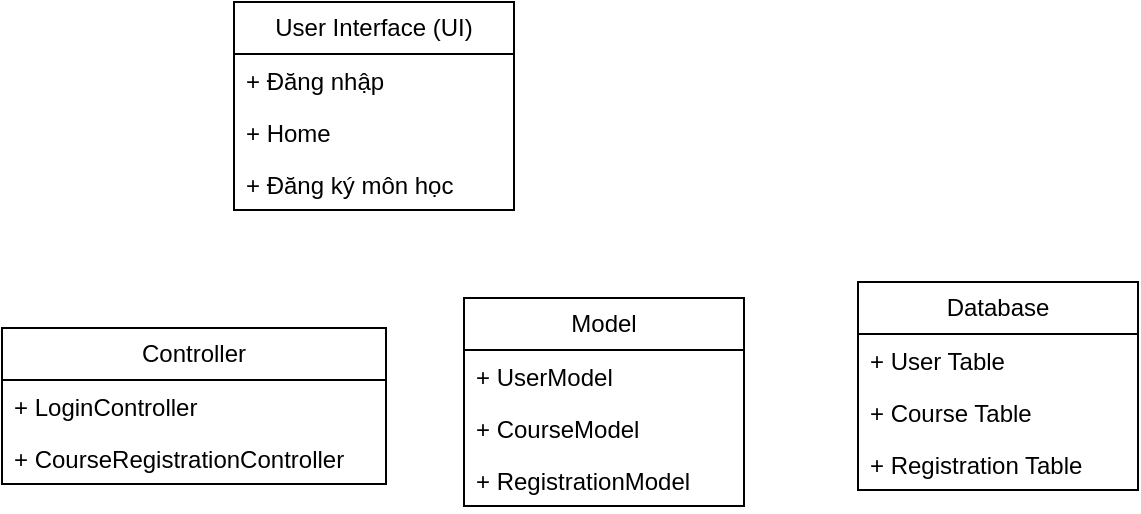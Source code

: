 <mxfile version="24.7.0" type="device" pages="3">
  <diagram name="soDoKhoi" id="825k5YuukQqNK1EB7mhA">
    <mxGraphModel dx="672" dy="396" grid="0" gridSize="10" guides="1" tooltips="1" connect="1" arrows="1" fold="1" page="1" pageScale="1" pageWidth="850" pageHeight="1100" math="0" shadow="0">
      <root>
        <mxCell id="0" />
        <mxCell id="1" parent="0" />
        <mxCell id="Es9PebtmcyTUUfN210rs-2" value="User Interface (UI)" style="swimlane;fontStyle=0;childLayout=stackLayout;horizontal=1;startSize=26;fillColor=none;horizontalStack=0;resizeParent=1;resizeParentMax=0;resizeLast=0;collapsible=1;marginBottom=0;whiteSpace=wrap;html=1;" vertex="1" parent="1">
          <mxGeometry x="147" y="245" width="140" height="104" as="geometry" />
        </mxCell>
        <mxCell id="Es9PebtmcyTUUfN210rs-3" value="+ Đăng nhập" style="text;strokeColor=none;fillColor=none;align=left;verticalAlign=top;spacingLeft=4;spacingRight=4;overflow=hidden;rotatable=0;points=[[0,0.5],[1,0.5]];portConstraint=eastwest;whiteSpace=wrap;html=1;" vertex="1" parent="Es9PebtmcyTUUfN210rs-2">
          <mxGeometry y="26" width="140" height="26" as="geometry" />
        </mxCell>
        <mxCell id="Es9PebtmcyTUUfN210rs-4" value="+ Home" style="text;strokeColor=none;fillColor=none;align=left;verticalAlign=top;spacingLeft=4;spacingRight=4;overflow=hidden;rotatable=0;points=[[0,0.5],[1,0.5]];portConstraint=eastwest;whiteSpace=wrap;html=1;" vertex="1" parent="Es9PebtmcyTUUfN210rs-2">
          <mxGeometry y="52" width="140" height="26" as="geometry" />
        </mxCell>
        <mxCell id="Es9PebtmcyTUUfN210rs-5" value="+&amp;nbsp;Đăng ký môn học" style="text;strokeColor=none;fillColor=none;align=left;verticalAlign=top;spacingLeft=4;spacingRight=4;overflow=hidden;rotatable=0;points=[[0,0.5],[1,0.5]];portConstraint=eastwest;whiteSpace=wrap;html=1;" vertex="1" parent="Es9PebtmcyTUUfN210rs-2">
          <mxGeometry y="78" width="140" height="26" as="geometry" />
        </mxCell>
        <mxCell id="Es9PebtmcyTUUfN210rs-6" value="Controller" style="swimlane;fontStyle=0;childLayout=stackLayout;horizontal=1;startSize=26;fillColor=none;horizontalStack=0;resizeParent=1;resizeParentMax=0;resizeLast=0;collapsible=1;marginBottom=0;whiteSpace=wrap;html=1;" vertex="1" parent="1">
          <mxGeometry x="31" y="408" width="192" height="78" as="geometry" />
        </mxCell>
        <mxCell id="Es9PebtmcyTUUfN210rs-7" value="+&amp;nbsp;LoginController" style="text;strokeColor=none;fillColor=none;align=left;verticalAlign=top;spacingLeft=4;spacingRight=4;overflow=hidden;rotatable=0;points=[[0,0.5],[1,0.5]];portConstraint=eastwest;whiteSpace=wrap;html=1;" vertex="1" parent="Es9PebtmcyTUUfN210rs-6">
          <mxGeometry y="26" width="192" height="26" as="geometry" />
        </mxCell>
        <mxCell id="Es9PebtmcyTUUfN210rs-9" value="+&amp;nbsp;CourseRegistrationController" style="text;strokeColor=none;fillColor=none;align=left;verticalAlign=top;spacingLeft=4;spacingRight=4;overflow=hidden;rotatable=0;points=[[0,0.5],[1,0.5]];portConstraint=eastwest;whiteSpace=wrap;html=1;" vertex="1" parent="Es9PebtmcyTUUfN210rs-6">
          <mxGeometry y="52" width="192" height="26" as="geometry" />
        </mxCell>
        <mxCell id="Es9PebtmcyTUUfN210rs-10" value="Model" style="swimlane;fontStyle=0;childLayout=stackLayout;horizontal=1;startSize=26;fillColor=none;horizontalStack=0;resizeParent=1;resizeParentMax=0;resizeLast=0;collapsible=1;marginBottom=0;whiteSpace=wrap;html=1;" vertex="1" parent="1">
          <mxGeometry x="262" y="393" width="140" height="104" as="geometry" />
        </mxCell>
        <mxCell id="Es9PebtmcyTUUfN210rs-11" value="+&amp;nbsp;UserModel" style="text;strokeColor=none;fillColor=none;align=left;verticalAlign=top;spacingLeft=4;spacingRight=4;overflow=hidden;rotatable=0;points=[[0,0.5],[1,0.5]];portConstraint=eastwest;whiteSpace=wrap;html=1;" vertex="1" parent="Es9PebtmcyTUUfN210rs-10">
          <mxGeometry y="26" width="140" height="26" as="geometry" />
        </mxCell>
        <mxCell id="Es9PebtmcyTUUfN210rs-12" value="+&amp;nbsp;CourseModel" style="text;strokeColor=none;fillColor=none;align=left;verticalAlign=top;spacingLeft=4;spacingRight=4;overflow=hidden;rotatable=0;points=[[0,0.5],[1,0.5]];portConstraint=eastwest;whiteSpace=wrap;html=1;" vertex="1" parent="Es9PebtmcyTUUfN210rs-10">
          <mxGeometry y="52" width="140" height="26" as="geometry" />
        </mxCell>
        <mxCell id="Es9PebtmcyTUUfN210rs-13" value="+&amp;nbsp;RegistrationModel" style="text;strokeColor=none;fillColor=none;align=left;verticalAlign=top;spacingLeft=4;spacingRight=4;overflow=hidden;rotatable=0;points=[[0,0.5],[1,0.5]];portConstraint=eastwest;whiteSpace=wrap;html=1;" vertex="1" parent="Es9PebtmcyTUUfN210rs-10">
          <mxGeometry y="78" width="140" height="26" as="geometry" />
        </mxCell>
        <mxCell id="Es9PebtmcyTUUfN210rs-14" value="Database" style="swimlane;fontStyle=0;childLayout=stackLayout;horizontal=1;startSize=26;fillColor=none;horizontalStack=0;resizeParent=1;resizeParentMax=0;resizeLast=0;collapsible=1;marginBottom=0;whiteSpace=wrap;html=1;" vertex="1" parent="1">
          <mxGeometry x="459" y="385" width="140" height="104" as="geometry" />
        </mxCell>
        <mxCell id="Es9PebtmcyTUUfN210rs-15" value="+&amp;nbsp;User Table" style="text;strokeColor=none;fillColor=none;align=left;verticalAlign=top;spacingLeft=4;spacingRight=4;overflow=hidden;rotatable=0;points=[[0,0.5],[1,0.5]];portConstraint=eastwest;whiteSpace=wrap;html=1;" vertex="1" parent="Es9PebtmcyTUUfN210rs-14">
          <mxGeometry y="26" width="140" height="26" as="geometry" />
        </mxCell>
        <mxCell id="Es9PebtmcyTUUfN210rs-16" value="+&amp;nbsp;Course Table" style="text;strokeColor=none;fillColor=none;align=left;verticalAlign=top;spacingLeft=4;spacingRight=4;overflow=hidden;rotatable=0;points=[[0,0.5],[1,0.5]];portConstraint=eastwest;whiteSpace=wrap;html=1;" vertex="1" parent="Es9PebtmcyTUUfN210rs-14">
          <mxGeometry y="52" width="140" height="26" as="geometry" />
        </mxCell>
        <mxCell id="Es9PebtmcyTUUfN210rs-17" value="+&amp;nbsp;Registration Table" style="text;strokeColor=none;fillColor=none;align=left;verticalAlign=top;spacingLeft=4;spacingRight=4;overflow=hidden;rotatable=0;points=[[0,0.5],[1,0.5]];portConstraint=eastwest;whiteSpace=wrap;html=1;" vertex="1" parent="Es9PebtmcyTUUfN210rs-14">
          <mxGeometry y="78" width="140" height="26" as="geometry" />
        </mxCell>
      </root>
    </mxGraphModel>
  </diagram>
  <diagram id="-YT2uYRtrVFHAGYSWa5B" name="soDoLop">
    <mxGraphModel dx="903" dy="543" grid="0" gridSize="10" guides="1" tooltips="1" connect="1" arrows="1" fold="1" page="1" pageScale="1" pageWidth="850" pageHeight="1100" math="0" shadow="0">
      <root>
        <mxCell id="0" />
        <mxCell id="1" parent="0" />
        <mxCell id="tRkOfZTtavaX8Xs4MPfi-1" value="UserModel" style="swimlane;fontStyle=1;align=center;verticalAlign=top;childLayout=stackLayout;horizontal=1;startSize=26;horizontalStack=0;resizeParent=1;resizeParentMax=0;resizeLast=0;collapsible=1;marginBottom=0;whiteSpace=wrap;html=1;" vertex="1" parent="1">
          <mxGeometry x="181" y="196" width="160" height="190" as="geometry" />
        </mxCell>
        <mxCell id="tRkOfZTtavaX8Xs4MPfi-2" value="+ id" style="text;strokeColor=none;fillColor=none;align=left;verticalAlign=top;spacingLeft=4;spacingRight=4;overflow=hidden;rotatable=0;points=[[0,0.5],[1,0.5]];portConstraint=eastwest;whiteSpace=wrap;html=1;" vertex="1" parent="tRkOfZTtavaX8Xs4MPfi-1">
          <mxGeometry y="26" width="160" height="26" as="geometry" />
        </mxCell>
        <mxCell id="tRkOfZTtavaX8Xs4MPfi-8" value="+ email" style="text;strokeColor=none;fillColor=none;align=left;verticalAlign=top;spacingLeft=4;spacingRight=4;overflow=hidden;rotatable=0;points=[[0,0.5],[1,0.5]];portConstraint=eastwest;whiteSpace=wrap;html=1;" vertex="1" parent="tRkOfZTtavaX8Xs4MPfi-1">
          <mxGeometry y="52" width="160" height="26" as="geometry" />
        </mxCell>
        <mxCell id="tRkOfZTtavaX8Xs4MPfi-5" value="+ password" style="text;strokeColor=none;fillColor=none;align=left;verticalAlign=top;spacingLeft=4;spacingRight=4;overflow=hidden;rotatable=0;points=[[0,0.5],[1,0.5]];portConstraint=eastwest;whiteSpace=wrap;html=1;" vertex="1" parent="tRkOfZTtavaX8Xs4MPfi-1">
          <mxGeometry y="78" width="160" height="26" as="geometry" />
        </mxCell>
        <mxCell id="tRkOfZTtavaX8Xs4MPfi-6" value="+ name" style="text;strokeColor=none;fillColor=none;align=left;verticalAlign=top;spacingLeft=4;spacingRight=4;overflow=hidden;rotatable=0;points=[[0,0.5],[1,0.5]];portConstraint=eastwest;whiteSpace=wrap;html=1;" vertex="1" parent="tRkOfZTtavaX8Xs4MPfi-1">
          <mxGeometry y="104" width="160" height="26" as="geometry" />
        </mxCell>
        <mxCell id="tRkOfZTtavaX8Xs4MPfi-3" value="" style="line;strokeWidth=1;fillColor=none;align=left;verticalAlign=middle;spacingTop=-1;spacingLeft=3;spacingRight=3;rotatable=0;labelPosition=right;points=[];portConstraint=eastwest;strokeColor=inherit;" vertex="1" parent="tRkOfZTtavaX8Xs4MPfi-1">
          <mxGeometry y="130" width="160" height="8" as="geometry" />
        </mxCell>
        <mxCell id="tRkOfZTtavaX8Xs4MPfi-4" value="+&amp;nbsp;validateUser()" style="text;strokeColor=none;fillColor=none;align=left;verticalAlign=top;spacingLeft=4;spacingRight=4;overflow=hidden;rotatable=0;points=[[0,0.5],[1,0.5]];portConstraint=eastwest;whiteSpace=wrap;html=1;" vertex="1" parent="tRkOfZTtavaX8Xs4MPfi-1">
          <mxGeometry y="138" width="160" height="26" as="geometry" />
        </mxCell>
        <mxCell id="tRkOfZTtavaX8Xs4MPfi-7" value="+&amp;nbsp;getUserByEmail()" style="text;strokeColor=none;fillColor=none;align=left;verticalAlign=top;spacingLeft=4;spacingRight=4;overflow=hidden;rotatable=0;points=[[0,0.5],[1,0.5]];portConstraint=eastwest;whiteSpace=wrap;html=1;" vertex="1" parent="tRkOfZTtavaX8Xs4MPfi-1">
          <mxGeometry y="164" width="160" height="26" as="geometry" />
        </mxCell>
        <mxCell id="tRkOfZTtavaX8Xs4MPfi-9" value="CourseModel" style="swimlane;fontStyle=1;align=center;verticalAlign=top;childLayout=stackLayout;horizontal=1;startSize=26;horizontalStack=0;resizeParent=1;resizeParentMax=0;resizeLast=0;collapsible=1;marginBottom=0;whiteSpace=wrap;html=1;" vertex="1" parent="1">
          <mxGeometry x="411" y="167" width="160" height="164" as="geometry" />
        </mxCell>
        <mxCell id="tRkOfZTtavaX8Xs4MPfi-10" value="+&amp;nbsp;courseID" style="text;strokeColor=none;fillColor=none;align=left;verticalAlign=top;spacingLeft=4;spacingRight=4;overflow=hidden;rotatable=0;points=[[0,0.5],[1,0.5]];portConstraint=eastwest;whiteSpace=wrap;html=1;" vertex="1" parent="tRkOfZTtavaX8Xs4MPfi-9">
          <mxGeometry y="26" width="160" height="26" as="geometry" />
        </mxCell>
        <mxCell id="tRkOfZTtavaX8Xs4MPfi-12" value="+&amp;nbsp;courseName" style="text;strokeColor=none;fillColor=none;align=left;verticalAlign=top;spacingLeft=4;spacingRight=4;overflow=hidden;rotatable=0;points=[[0,0.5],[1,0.5]];portConstraint=eastwest;whiteSpace=wrap;html=1;" vertex="1" parent="tRkOfZTtavaX8Xs4MPfi-9">
          <mxGeometry y="52" width="160" height="26" as="geometry" />
        </mxCell>
        <mxCell id="tRkOfZTtavaX8Xs4MPfi-13" value="+&amp;nbsp;credit" style="text;strokeColor=none;fillColor=none;align=left;verticalAlign=top;spacingLeft=4;spacingRight=4;overflow=hidden;rotatable=0;points=[[0,0.5],[1,0.5]];portConstraint=eastwest;whiteSpace=wrap;html=1;" vertex="1" parent="tRkOfZTtavaX8Xs4MPfi-9">
          <mxGeometry y="78" width="160" height="26" as="geometry" />
        </mxCell>
        <mxCell id="tRkOfZTtavaX8Xs4MPfi-11" value="" style="line;strokeWidth=1;fillColor=none;align=left;verticalAlign=middle;spacingTop=-1;spacingLeft=3;spacingRight=3;rotatable=0;labelPosition=right;points=[];portConstraint=eastwest;strokeColor=inherit;" vertex="1" parent="tRkOfZTtavaX8Xs4MPfi-9">
          <mxGeometry y="104" width="160" height="8" as="geometry" />
        </mxCell>
        <mxCell id="tRkOfZTtavaX8Xs4MPfi-14" value="+&amp;nbsp;getCourses()" style="text;strokeColor=none;fillColor=none;align=left;verticalAlign=top;spacingLeft=4;spacingRight=4;overflow=hidden;rotatable=0;points=[[0,0.5],[1,0.5]];portConstraint=eastwest;whiteSpace=wrap;html=1;" vertex="1" parent="tRkOfZTtavaX8Xs4MPfi-9">
          <mxGeometry y="112" width="160" height="26" as="geometry" />
        </mxCell>
        <mxCell id="tRkOfZTtavaX8Xs4MPfi-15" value="+&amp;nbsp;getCourseById()" style="text;strokeColor=none;fillColor=none;align=left;verticalAlign=top;spacingLeft=4;spacingRight=4;overflow=hidden;rotatable=0;points=[[0,0.5],[1,0.5]];portConstraint=eastwest;whiteSpace=wrap;html=1;" vertex="1" parent="tRkOfZTtavaX8Xs4MPfi-9">
          <mxGeometry y="138" width="160" height="26" as="geometry" />
        </mxCell>
        <mxCell id="tRkOfZTtavaX8Xs4MPfi-16" value="RegistrationModel" style="swimlane;fontStyle=1;align=center;verticalAlign=top;childLayout=stackLayout;horizontal=1;startSize=26;horizontalStack=0;resizeParent=1;resizeParentMax=0;resizeLast=0;collapsible=1;marginBottom=0;whiteSpace=wrap;html=1;" vertex="1" parent="1">
          <mxGeometry x="190" y="431" width="180" height="190" as="geometry" />
        </mxCell>
        <mxCell id="tRkOfZTtavaX8Xs4MPfi-17" value="+&amp;nbsp;registrationID" style="text;strokeColor=none;fillColor=none;align=left;verticalAlign=top;spacingLeft=4;spacingRight=4;overflow=hidden;rotatable=0;points=[[0,0.5],[1,0.5]];portConstraint=eastwest;whiteSpace=wrap;html=1;" vertex="1" parent="tRkOfZTtavaX8Xs4MPfi-16">
          <mxGeometry y="26" width="180" height="26" as="geometry" />
        </mxCell>
        <mxCell id="tRkOfZTtavaX8Xs4MPfi-19" value="+&amp;nbsp;userID" style="text;strokeColor=none;fillColor=none;align=left;verticalAlign=top;spacingLeft=4;spacingRight=4;overflow=hidden;rotatable=0;points=[[0,0.5],[1,0.5]];portConstraint=eastwest;whiteSpace=wrap;html=1;" vertex="1" parent="tRkOfZTtavaX8Xs4MPfi-16">
          <mxGeometry y="52" width="180" height="26" as="geometry" />
        </mxCell>
        <mxCell id="tRkOfZTtavaX8Xs4MPfi-22" value="+&amp;nbsp;courseID" style="text;strokeColor=none;fillColor=none;align=left;verticalAlign=top;spacingLeft=4;spacingRight=4;overflow=hidden;rotatable=0;points=[[0,0.5],[1,0.5]];portConstraint=eastwest;whiteSpace=wrap;html=1;" vertex="1" parent="tRkOfZTtavaX8Xs4MPfi-16">
          <mxGeometry y="78" width="180" height="26" as="geometry" />
        </mxCell>
        <mxCell id="tRkOfZTtavaX8Xs4MPfi-20" value="+&amp;nbsp;registrationDate" style="text;strokeColor=none;fillColor=none;align=left;verticalAlign=top;spacingLeft=4;spacingRight=4;overflow=hidden;rotatable=0;points=[[0,0.5],[1,0.5]];portConstraint=eastwest;whiteSpace=wrap;html=1;" vertex="1" parent="tRkOfZTtavaX8Xs4MPfi-16">
          <mxGeometry y="104" width="180" height="26" as="geometry" />
        </mxCell>
        <mxCell id="tRkOfZTtavaX8Xs4MPfi-18" value="" style="line;strokeWidth=1;fillColor=none;align=left;verticalAlign=middle;spacingTop=-1;spacingLeft=3;spacingRight=3;rotatable=0;labelPosition=right;points=[];portConstraint=eastwest;strokeColor=inherit;" vertex="1" parent="tRkOfZTtavaX8Xs4MPfi-16">
          <mxGeometry y="130" width="180" height="8" as="geometry" />
        </mxCell>
        <mxCell id="tRkOfZTtavaX8Xs4MPfi-21" value="+&amp;nbsp;registerCourse()" style="text;strokeColor=none;fillColor=none;align=left;verticalAlign=top;spacingLeft=4;spacingRight=4;overflow=hidden;rotatable=0;points=[[0,0.5],[1,0.5]];portConstraint=eastwest;whiteSpace=wrap;html=1;" vertex="1" parent="tRkOfZTtavaX8Xs4MPfi-16">
          <mxGeometry y="138" width="180" height="26" as="geometry" />
        </mxCell>
        <mxCell id="tRkOfZTtavaX8Xs4MPfi-23" value="+&amp;nbsp;getRegistrationsByUserId()" style="text;strokeColor=none;fillColor=none;align=left;verticalAlign=top;spacingLeft=4;spacingRight=4;overflow=hidden;rotatable=0;points=[[0,0.5],[1,0.5]];portConstraint=eastwest;whiteSpace=wrap;html=1;" vertex="1" parent="tRkOfZTtavaX8Xs4MPfi-16">
          <mxGeometry y="164" width="180" height="26" as="geometry" />
        </mxCell>
        <mxCell id="tRkOfZTtavaX8Xs4MPfi-24" value="LoginController" style="swimlane;fontStyle=1;align=center;verticalAlign=top;childLayout=stackLayout;horizontal=1;startSize=26;horizontalStack=0;resizeParent=1;resizeParentMax=0;resizeLast=0;collapsible=1;marginBottom=0;whiteSpace=wrap;html=1;" vertex="1" parent="1">
          <mxGeometry x="425" y="431" width="160" height="86" as="geometry" />
        </mxCell>
        <mxCell id="tRkOfZTtavaX8Xs4MPfi-25" value="+&amp;nbsp;Login()" style="text;strokeColor=none;fillColor=none;align=left;verticalAlign=top;spacingLeft=4;spacingRight=4;overflow=hidden;rotatable=0;points=[[0,0.5],[1,0.5]];portConstraint=eastwest;whiteSpace=wrap;html=1;" vertex="1" parent="tRkOfZTtavaX8Xs4MPfi-24">
          <mxGeometry y="26" width="160" height="26" as="geometry" />
        </mxCell>
        <mxCell id="tRkOfZTtavaX8Xs4MPfi-27" value="+&amp;nbsp;logout()" style="text;strokeColor=none;fillColor=none;align=left;verticalAlign=top;spacingLeft=4;spacingRight=4;overflow=hidden;rotatable=0;points=[[0,0.5],[1,0.5]];portConstraint=eastwest;whiteSpace=wrap;html=1;" vertex="1" parent="tRkOfZTtavaX8Xs4MPfi-24">
          <mxGeometry y="52" width="160" height="26" as="geometry" />
        </mxCell>
        <mxCell id="tRkOfZTtavaX8Xs4MPfi-26" value="" style="line;strokeWidth=1;fillColor=none;align=left;verticalAlign=middle;spacingTop=-1;spacingLeft=3;spacingRight=3;rotatable=0;labelPosition=right;points=[];portConstraint=eastwest;strokeColor=inherit;" vertex="1" parent="tRkOfZTtavaX8Xs4MPfi-24">
          <mxGeometry y="78" width="160" height="8" as="geometry" />
        </mxCell>
        <mxCell id="tRkOfZTtavaX8Xs4MPfi-28" value="CourseRegistrationController" style="swimlane;fontStyle=1;align=center;verticalAlign=top;childLayout=stackLayout;horizontal=1;startSize=26;horizontalStack=0;resizeParent=1;resizeParentMax=0;resizeLast=0;collapsible=1;marginBottom=0;whiteSpace=wrap;html=1;" vertex="1" parent="1">
          <mxGeometry x="608" y="329" width="215" height="86" as="geometry" />
        </mxCell>
        <mxCell id="tRkOfZTtavaX8Xs4MPfi-30" value="" style="line;strokeWidth=1;fillColor=none;align=left;verticalAlign=middle;spacingTop=-1;spacingLeft=3;spacingRight=3;rotatable=0;labelPosition=right;points=[];portConstraint=eastwest;strokeColor=inherit;" vertex="1" parent="tRkOfZTtavaX8Xs4MPfi-28">
          <mxGeometry y="26" width="215" height="8" as="geometry" />
        </mxCell>
        <mxCell id="tRkOfZTtavaX8Xs4MPfi-31" value="+&amp;nbsp;showAvailableCourses()" style="text;strokeColor=none;fillColor=none;align=left;verticalAlign=top;spacingLeft=4;spacingRight=4;overflow=hidden;rotatable=0;points=[[0,0.5],[1,0.5]];portConstraint=eastwest;whiteSpace=wrap;html=1;" vertex="1" parent="tRkOfZTtavaX8Xs4MPfi-28">
          <mxGeometry y="34" width="215" height="26" as="geometry" />
        </mxCell>
        <mxCell id="tRkOfZTtavaX8Xs4MPfi-32" value="+&amp;nbsp;registerForCourse()" style="text;strokeColor=none;fillColor=none;align=left;verticalAlign=top;spacingLeft=4;spacingRight=4;overflow=hidden;rotatable=0;points=[[0,0.5],[1,0.5]];portConstraint=eastwest;whiteSpace=wrap;html=1;" vertex="1" parent="tRkOfZTtavaX8Xs4MPfi-28">
          <mxGeometry y="60" width="215" height="26" as="geometry" />
        </mxCell>
      </root>
    </mxGraphModel>
  </diagram>
  <diagram id="b1gRLRHQ5t6vCwF4WC3k" name="soDoTuanTu">
    <mxGraphModel dx="1042" dy="614" grid="0" gridSize="10" guides="1" tooltips="1" connect="1" arrows="1" fold="1" page="1" pageScale="1" pageWidth="850" pageHeight="1100" math="0" shadow="0">
      <root>
        <mxCell id="0" />
        <mxCell id="1" parent="0" />
      </root>
    </mxGraphModel>
  </diagram>
</mxfile>
